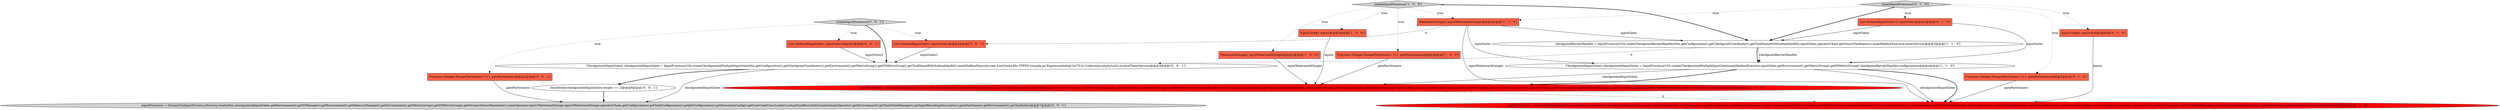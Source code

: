 digraph {
13 [style = filled, label = "createInputProcessor['0', '0', '1']", fillcolor = lightgray, shape = diamond image = "AAA0AAABBB3BBB"];
5 [style = filled, label = "checkpointBarrierHandler = InputProcessorUtil.createCheckpointBarrierHandler(this,getConfiguration(),getCheckpointCoordinator(),getTaskNameWithSubtaskAndId(),inputGates,operatorChain.getSourceTaskInputs(),mainMailboxExecutor,timerService)@@@3@@@['1', '1', '0']", fillcolor = white, shape = ellipse image = "AAA0AAABBB1BBB"];
9 [style = filled, label = "List<IndexedInputGate>(( inputGates@@@2@@@['0', '1', '0']", fillcolor = tomato, shape = box image = "AAA0AAABBB2BBB"];
2 [style = filled, label = "WatermarkGauge(( inputWatermarkGauges@@@2@@@['1', '0', '0']", fillcolor = tomato, shape = box image = "AAA0AAABBB1BBB"];
19 [style = filled, label = "checkState(checkpointedInputGates.length == 2)@@@6@@@['0', '0', '1']", fillcolor = white, shape = ellipse image = "AAA0AAABBB3BBB"];
6 [style = filled, label = "createInputProcessor['1', '0', '0']", fillcolor = lightgray, shape = diamond image = "AAA0AAABBB1BBB"];
16 [style = filled, label = "inputProcessor = StreamTwoInputProcessorFactory.create(this,checkpointedInputGates,getEnvironment().getIOManager(),getEnvironment().getMemoryManager(),getEnvironment().getMetricGroup().getIOMetricGroup(),getStreamStatusMaintainer(),mainOperator,input1WatermarkGauge,input2WatermarkGauge,operatorChain,getConfiguration(),getTaskConfiguration(),getJobConfiguration(),getExecutionConfig(),getUserCodeClassLoader(),setupNumRecordsInCounter(mainOperator),getEnvironment().getTaskStateManager().getInputRescalingDescriptor(),gatePartitioners,getEnvironment().getTaskInfo())@@@7@@@['0', '0', '1']", fillcolor = lightgray, shape = ellipse image = "AAA0AAABBB3BBB"];
8 [style = filled, label = "InputConfig(( inputs@@@2@@@['0', '1', '0']", fillcolor = tomato, shape = box image = "AAA0AAABBB2BBB"];
18 [style = filled, label = "CheckpointedInputGate(( checkpointedInputGates = InputProcessorUtil.createCheckpointedMultipleInputGate(this,getConfiguration(),getCheckpointCoordinator(),getEnvironment().getMetricGroup().getIOMetricGroup(),getTaskNameWithSubtaskAndId(),mainMailboxExecutor,new List((((edu.fdu.CPPDG.tinypdg.pe.ExpressionInfo@1b2791b,Collections.emptyList(),systemTimerService)@@@3@@@['0', '0', '1']", fillcolor = white, shape = ellipse image = "AAA0AAABBB3BBB"];
7 [style = filled, label = "inputProcessor = StreamMultipleInputProcessorFactory.create(this,checkpointedInputGates,inputs,getEnvironment().getIOManager(),getEnvironment().getMemoryManager(),getEnvironment().getMetricGroup().getIOMetricGroup(),setupNumRecordsInCounter(mainOperator),getStreamStatusMaintainer(),mainOperator,inputWatermarkGauges,getConfiguration(),getTaskConfiguration(),getJobConfiguration(),getExecutionConfig(),getUserCodeClassLoader(),operatorChain,getEnvironment().getTaskStateManager().getInputRescalingDescriptor(),gatePartitioners,getEnvironment().getTaskInfo())@@@5@@@['1', '0', '0']", fillcolor = red, shape = ellipse image = "AAA1AAABBB1BBB"];
11 [style = filled, label = "createInputProcessor['0', '1', '0']", fillcolor = lightgray, shape = diamond image = "AAA0AAABBB2BBB"];
17 [style = filled, label = "List<IndexedInputGate> inputGates1@@@2@@@['0', '0', '1']", fillcolor = tomato, shape = box image = "AAA0AAABBB3BBB"];
4 [style = filled, label = "WatermarkGauge(( inputWatermarkGauges@@@2@@@['1', '1', '0']", fillcolor = tomato, shape = box image = "AAA0AAABBB1BBB"];
15 [style = filled, label = "Function<Integer,StreamPartitioner<?>> gatePartitioners@@@2@@@['0', '0', '1']", fillcolor = tomato, shape = box image = "AAA0AAABBB3BBB"];
12 [style = filled, label = "inputProcessor = StreamMultipleInputProcessorFactory.create(this,checkpointedInputGates,inputs,getEnvironment().getIOManager(),getEnvironment().getMemoryManager(),getEnvironment().getMetricGroup().getIOMetricGroup(),setupNumRecordsInCounter(mainOperator),mainOperator,inputWatermarkGauges,getConfiguration(),getTaskConfiguration(),getJobConfiguration(),getExecutionConfig(),getUserCodeClassLoader(),operatorChain,getEnvironment().getTaskStateManager().getInputRescalingDescriptor(),gatePartitioners,getEnvironment().getTaskInfo())@@@5@@@['0', '1', '0']", fillcolor = red, shape = ellipse image = "AAA1AAABBB2BBB"];
0 [style = filled, label = "InputConfig(( inputs@@@2@@@['1', '0', '0']", fillcolor = tomato, shape = box image = "AAA0AAABBB1BBB"];
10 [style = filled, label = "Function<Integer,StreamPartitioner<?>> gatePartitioners@@@2@@@['0', '1', '0']", fillcolor = tomato, shape = box image = "AAA0AAABBB2BBB"];
3 [style = filled, label = "CheckpointedInputGate(( checkpointedInputGates = InputProcessorUtil.createCheckpointedMultipleInputGate(mainMailboxExecutor,inputGates,getEnvironment().getMetricGroup().getIOMetricGroup(),checkpointBarrierHandler,configuration)@@@4@@@['1', '1', '0']", fillcolor = white, shape = ellipse image = "AAA0AAABBB1BBB"];
1 [style = filled, label = "Function<Integer,StreamPartitioner<?>> gatePartitioners@@@2@@@['1', '0', '0']", fillcolor = tomato, shape = box image = "AAA0AAABBB1BBB"];
14 [style = filled, label = "List<IndexedInputGate> inputGates2@@@2@@@['0', '0', '1']", fillcolor = tomato, shape = box image = "AAA0AAABBB3BBB"];
5->3 [style = bold, label=""];
13->17 [style = dotted, label="true"];
5->3 [style = solid, label="checkpointBarrierHandler"];
15->16 [style = solid, label="gatePartitioners"];
14->18 [style = solid, label="inputGates2"];
8->12 [style = solid, label="inputs"];
4->17 [style = dashed, label="0"];
3->12 [style = solid, label="checkpointedInputGates"];
3->7 [style = solid, label="checkpointedInputGates"];
9->5 [style = solid, label="inputGates"];
11->10 [style = dotted, label="true"];
18->16 [style = solid, label="checkpointedInputGates"];
6->1 [style = dotted, label="true"];
1->7 [style = solid, label="gatePartitioners"];
18->19 [style = bold, label=""];
11->9 [style = dotted, label="true"];
4->3 [style = solid, label="inputGates"];
11->4 [style = dotted, label="true"];
3->12 [style = bold, label=""];
5->18 [style = dashed, label="0"];
2->7 [style = solid, label="inputWatermarkGauges"];
19->16 [style = bold, label=""];
17->18 [style = solid, label="inputGates1"];
6->5 [style = bold, label=""];
11->5 [style = bold, label=""];
6->2 [style = dotted, label="true"];
4->12 [style = solid, label="inputWatermarkGauges"];
6->4 [style = dotted, label="true"];
9->3 [style = solid, label="inputGates"];
3->7 [style = bold, label=""];
0->7 [style = solid, label="inputs"];
7->12 [style = dashed, label="0"];
11->8 [style = dotted, label="true"];
13->15 [style = dotted, label="true"];
6->0 [style = dotted, label="true"];
10->12 [style = solid, label="gatePartitioners"];
13->14 [style = dotted, label="true"];
4->5 [style = solid, label="inputGates"];
13->18 [style = bold, label=""];
}
